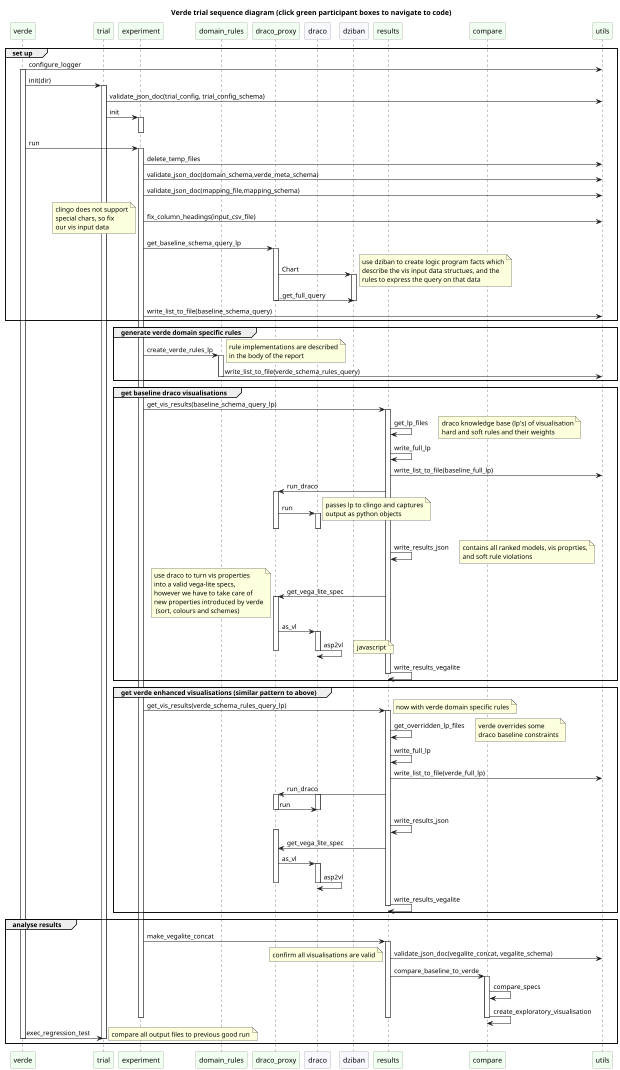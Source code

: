 @startuml
scale 0.5
skinparam shadowing false
skinparam ParticipantBorderColor gray

title Verde trial sequence diagram (click green participant boxes to navigate to code)

participant verde [[https://github.com/trubens71/verde/blob/master/scripts/verde.py]] #Honeydew
participant trial [[https://github.com/trubens71/verde/blob/master/src/trial.py]] #Honeydew
participant experiment [[https://github.com/trubens71/verde/blob/master/src/experiment.py]] #Honeydew
participant domain_rules [[https://github.com/trubens71/verde/blob/master/src/domain_rules.py]] #Honeydew
participant draco_proxy [[https://github.com/trubens71/verde/blob/master/src/draco_proxy.py]] #Honeydew
participant draco [[https://github.com/uwdata/draco]] #GhostWhite
participant dziban [[https://github.com/uwdata/dziban]] #GhostWhite
participant results [[https://github.com/trubens71/verde/blob/master/src/results.py]] #Honeydew
participant compare [[https://github.com/trubens71/verde/blob/master/src/compare.py]] #Honeydew
participant utils [[https://github.com/trubens71/verde/blob/master/src/utils.py]] #Honeydew

group set up
verde->utils [[https://github.com/trubens71/verde/blob/e3e62bc0e99533f67f17d23f406d6f08fca4a210/src/utils.py#L186]] : configure_logger
activate verde
verde->trial: init(dir)
activate trial
trial->utils: validate_json_doc(trial_config, trial_config_schema)
trial->experiment: init
activate experiment
deactivate experiment
verde->experiment: run
activate experiment
experiment->utils: delete_temp_files
experiment->utils: validate_json_doc(domain_schema,verde_meta_schema)
experiment->utils: validate_json_doc(mapping_file,mapping_schema)
experiment->utils: fix_column_headings(input_csv_file)
note left
clingo does not support
special chars, so fix
our vis input data
end note
experiment->draco_proxy: get_baseline_schema_query_lp
activate draco_proxy
draco_proxy->dziban: Chart
note right
use dziban to create logic program facts which
describe the vis input data structues, and the
rules to express the query on that data
endnote
activate dziban
draco_proxy->dziban: _get_full_query
deactivate dziban
deactivate draco_proxy
experiment->utils: write_list_to_file(baseline_schema_query)
end


group generate verde domain specific rules
experiment->domain_rules: create_verde_rules_lp
activate domain_rules
note right
rule implementations are described
in the body of the report
end note
domain_rules->utils: write_list_to_file(verde_schema_rules_query)
deactivate domain_rules
end

activate experiment

group get baseline draco visualisations
experiment->results: get_vis_results(baseline_schema_query_lp)
activate results
results->results: get_lp_files
note right
draco knowledge base (lp's) of visualisation
hard and soft rules and their weights
end note
results->results: write_full_lp
results->utils: write_list_to_file(baseline_full_lp)
results->draco_proxy: run_draco
activate draco_proxy
draco_proxy->draco: run
activate draco
note right
passes lp to clingo and captures
output as python objects
end note
deactivate draco
deactivate draco_proxy
results->results: write_results_json
note right
contains all ranked models, vis proprties,
and soft rule violations
end note
results->draco_proxy: get_vega_lite_spec
note left
use draco to turn vis properties
into a valid vega-lite specs,
however we have to take care of
new properties introduced by verde
 (sort, colours and schemes)
end note
activate draco_proxy
draco_proxy->draco: as_vl
activate draco
draco->draco: asp2vl
note right
javascript
end note
deactivate draco
deactivate draco_proxy
results->results: write_results_vegalite
deactivate results
end


group get verde enhanced visualisations (similar pattern to above)
experiment->results: get_vis_results(verde_schema_rules_query_lp)
activate results
note right: now with verde domain specific rules
results->results: get_overridden_lp_files
note right
verde overrides some
draco baseline constraints
end note
results->results: write_full_lp
results->utils: write_list_to_file(verde_full_lp)
results->draco_proxy: run_draco
activate draco_proxy
activate draco
draco_proxy->draco: run
deactivate draco
deactivate draco_proxy
results->results: write_results_json
activate draco_proxy
results->draco_proxy: get_vega_lite_spec
draco_proxy->draco: as_vl
activate draco
draco->draco: asp2vl
deactivate draco
deactivate draco_proxy
results->results: write_results_vegalite
deactivate results
end

group analyse results
experiment->results: make_vegalite_concat
activate results
results->utils: validate_json_doc(vegalite_concat, vegalite_schema)
note left
confirm all visualisations are valid
end note
results->compare: compare_baseline_to_verde
activate compare
compare->compare: compare_specs
compare->compare: create_exploratory_visualisation
deactivate compare
deactivate results
deactivate experiment
verde->trial: exec_regression_test
deactivate trial
note right: compare all output files to previous good run
deactivate verde
end

@enduml

